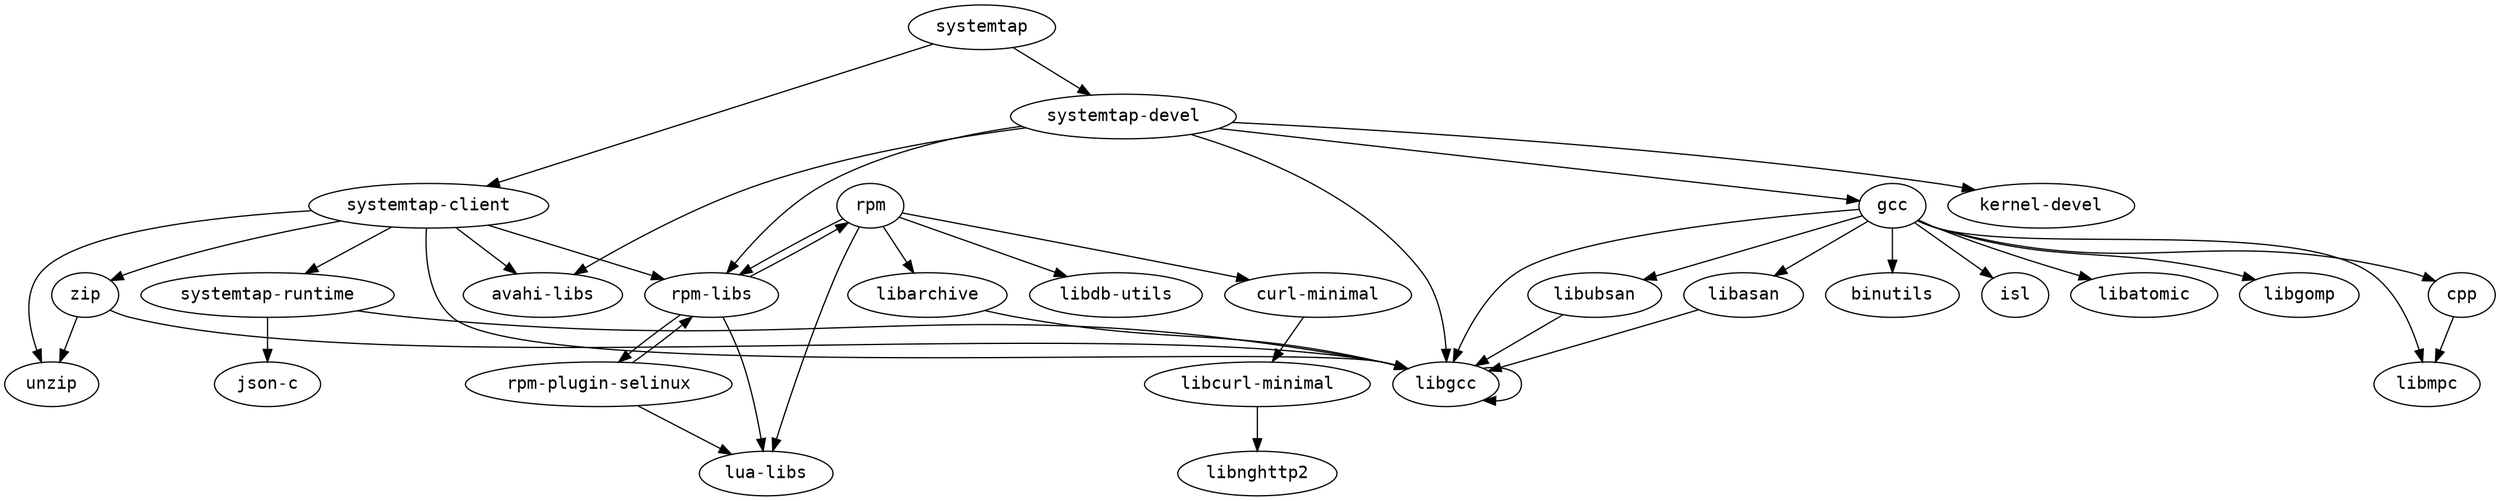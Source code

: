 strict digraph G {
node [fontname=monospace];
  "cpp" -> "libmpc";
  "curl-minimal" -> "libcurl-minimal";
  "gcc" -> "binutils";
  "gcc" -> "cpp";
  "gcc" -> "isl";
  "gcc" -> "libasan";
  "gcc" -> "libatomic";
  "gcc" -> "libgcc";
  "gcc" -> "libgomp";
  "gcc" -> "libmpc";
  "gcc" -> "libubsan";
  "libarchive" -> "libgcc";
  "libasan" -> "libgcc";
  "libcurl-minimal" -> "libnghttp2";
  "libgcc" -> "libgcc";
  "libubsan" -> "libgcc";
  "rpm" -> "curl-minimal";
  "rpm" -> "libarchive";
  "rpm" -> "libdb-utils";
  "rpm-libs" -> "lua-libs";
  "rpm-libs" -> "rpm";
  "rpm-libs" -> "rpm-plugin-selinux";
  "rpm" -> "lua-libs";
  "rpm-plugin-selinux" -> "lua-libs";
  "rpm-plugin-selinux" -> "rpm-libs";
  "rpm" -> "rpm-libs";
  "systemtap-client" -> "avahi-libs";
  "systemtap-client" -> "libgcc";
  "systemtap-client" -> "rpm-libs";
  "systemtap-client" -> "systemtap-runtime";
  "systemtap-client" -> "unzip";
  "systemtap-client" -> "zip";
  "systemtap-devel" -> "avahi-libs";
  "systemtap-devel" -> "gcc";
  "systemtap-devel" -> "kernel-devel";
  "systemtap-devel" -> "libgcc";
  "systemtap-devel" -> "rpm-libs";
  "systemtap-runtime" -> "json-c";
  "systemtap-runtime" -> "libgcc";
  "systemtap" -> "systemtap-client";
  "systemtap" -> "systemtap-devel";
  "zip" -> "libgcc";
  "zip" -> "unzip";
}
